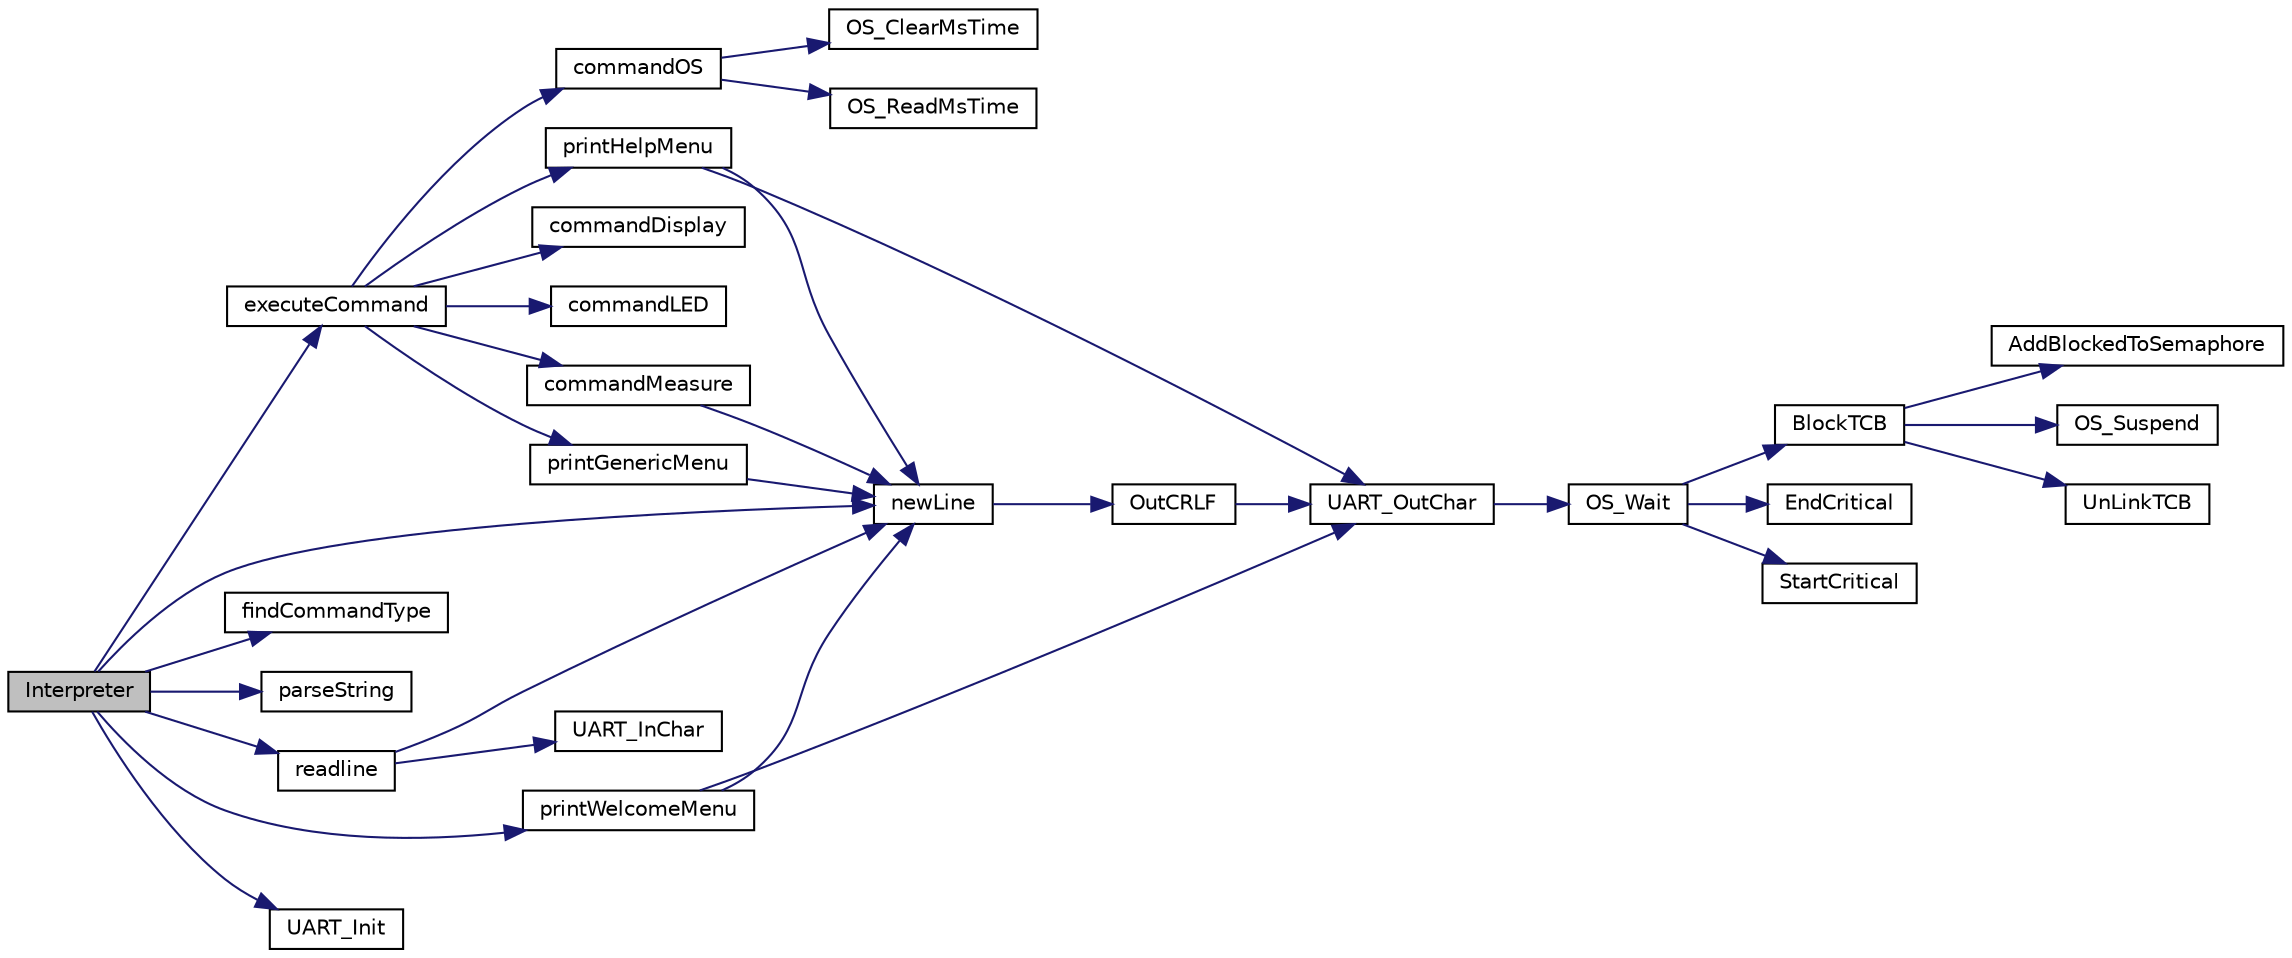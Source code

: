 digraph "Interpreter"
{
 // LATEX_PDF_SIZE
  edge [fontname="Helvetica",fontsize="10",labelfontname="Helvetica",labelfontsize="10"];
  node [fontname="Helvetica",fontsize="10",shape=record];
  rankdir="LR";
  Node1 [label="Interpreter",height=0.2,width=0.4,color="black", fillcolor="grey75", style="filled", fontcolor="black",tooltip=" "];
  Node1 -> Node2 [color="midnightblue",fontsize="10",style="solid",fontname="Helvetica"];
  Node2 [label="executeCommand",height=0.2,width=0.4,color="black", fillcolor="white", style="filled",URL="$_interpreter_8c.html#a9114c4f99de7fb28b6e220b582ff86af",tooltip=" "];
  Node2 -> Node3 [color="midnightblue",fontsize="10",style="solid",fontname="Helvetica"];
  Node3 [label="commandDisplay",height=0.2,width=0.4,color="black", fillcolor="white", style="filled",URL="$_interpreter_8c.html#a115df44bc26fcdfbb13fd046e4ed29cd",tooltip=" "];
  Node2 -> Node4 [color="midnightblue",fontsize="10",style="solid",fontname="Helvetica"];
  Node4 [label="commandLED",height=0.2,width=0.4,color="black", fillcolor="white", style="filled",URL="$_interpreter_8c.html#ab0b16b013847b083bcaed21b01ac975f",tooltip=" "];
  Node2 -> Node5 [color="midnightblue",fontsize="10",style="solid",fontname="Helvetica"];
  Node5 [label="commandMeasure",height=0.2,width=0.4,color="black", fillcolor="white", style="filled",URL="$_interpreter_8c.html#a35e8d00822acb2f8b65e5f903a5474dd",tooltip=" "];
  Node5 -> Node6 [color="midnightblue",fontsize="10",style="solid",fontname="Helvetica"];
  Node6 [label="newLine",height=0.2,width=0.4,color="black", fillcolor="white", style="filled",URL="$_interpreter_8c.html#ac43fd57408ef9782a78ad90b3d466ed6",tooltip=" "];
  Node6 -> Node7 [color="midnightblue",fontsize="10",style="solid",fontname="Helvetica"];
  Node7 [label="OutCRLF",height=0.2,width=0.4,color="black", fillcolor="white", style="filled",URL="$_u_a_r_t0_8c.html#ae57176b8f54ba3f337f15238d7cf8ba6",tooltip=" "];
  Node7 -> Node8 [color="midnightblue",fontsize="10",style="solid",fontname="Helvetica"];
  Node8 [label="UART_OutChar",height=0.2,width=0.4,color="black", fillcolor="white", style="filled",URL="$_u_a_r_t0_8c.html#a4ef2f92682b12a347cf1f81cccda4da7",tooltip=" "];
  Node8 -> Node9 [color="midnightblue",fontsize="10",style="solid",fontname="Helvetica"];
  Node9 [label="OS_Wait",height=0.2,width=0.4,color="black", fillcolor="white", style="filled",URL="$_o_s_8c.html#aad29612829941c857ed685f40e193cd0",tooltip="semaphore value decrement"];
  Node9 -> Node10 [color="midnightblue",fontsize="10",style="solid",fontname="Helvetica"];
  Node10 [label="BlockTCB",height=0.2,width=0.4,color="black", fillcolor="white", style="filled",URL="$_o_s_8c.html#aef10d0f111dd7005eb47910c2c539774",tooltip="Add current TCB to blocked list then yield, ratatatat."];
  Node10 -> Node11 [color="midnightblue",fontsize="10",style="solid",fontname="Helvetica"];
  Node11 [label="AddBlockedToSemaphore",height=0.2,width=0.4,color="black", fillcolor="white", style="filled",URL="$_o_s_8c.html#adf29cacb24e7fe15bc46811f994eaa57",tooltip="Add TCB to blocked Linked list of semaphore."];
  Node10 -> Node12 [color="midnightblue",fontsize="10",style="solid",fontname="Helvetica"];
  Node12 [label="OS_Suspend",height=0.2,width=0.4,color="black", fillcolor="white", style="filled",URL="$_o_s_8c.html#a4e71587568a2a48931a35615cad1b5db",tooltip="This function suspends current thread by forcing context switch call."];
  Node10 -> Node13 [color="midnightblue",fontsize="10",style="solid",fontname="Helvetica"];
  Node13 [label="UnLinkTCB",height=0.2,width=0.4,color="black", fillcolor="white", style="filled",URL="$_o_s_8c.html#aad5d03b551650383d80786160b0c5e37",tooltip="UnLinkTCB Remove thread form Doubly LL of TCB, copy pasta."];
  Node9 -> Node14 [color="midnightblue",fontsize="10",style="solid",fontname="Helvetica"];
  Node14 [label="EndCritical",height=0.2,width=0.4,color="black", fillcolor="white", style="filled",URL="$startup_8h.html#a334154d527e554c179f59f15789a9034",tooltip="End of critical section (ISR = prev ISR) @parameter sr previously saved PSR."];
  Node9 -> Node15 [color="midnightblue",fontsize="10",style="solid",fontname="Helvetica"];
  Node15 [label="StartCritical",height=0.2,width=0.4,color="black", fillcolor="white", style="filled",URL="$startup_8h.html#a2bd85031589c754845b826ef8a50fe15",tooltip="Start Criticat Sections, Disable Global Interrupts."];
  Node2 -> Node16 [color="midnightblue",fontsize="10",style="solid",fontname="Helvetica"];
  Node16 [label="commandOS",height=0.2,width=0.4,color="black", fillcolor="white", style="filled",URL="$_interpreter_8c.html#a0cbe8bf10240e56591ca4fd9a4dc5683",tooltip=" "];
  Node16 -> Node17 [color="midnightblue",fontsize="10",style="solid",fontname="Helvetica"];
  Node17 [label="OS_ClearMsTime",height=0.2,width=0.4,color="black", fillcolor="white", style="filled",URL="$_o_s_8c.html#ace6ec4b7947542f7d7ff3104d8c759bd",tooltip=" "];
  Node16 -> Node18 [color="midnightblue",fontsize="10",style="solid",fontname="Helvetica"];
  Node18 [label="OS_ReadMsTime",height=0.2,width=0.4,color="black", fillcolor="white", style="filled",URL="$_o_s_8c.html#a866f6e5e80d65996a8411092f8a94524",tooltip=" "];
  Node2 -> Node19 [color="midnightblue",fontsize="10",style="solid",fontname="Helvetica"];
  Node19 [label="printGenericMenu",height=0.2,width=0.4,color="black", fillcolor="white", style="filled",URL="$_interpreter_8c.html#a10ac54ed249ffb7aee617ea4c511a844",tooltip=" "];
  Node19 -> Node6 [color="midnightblue",fontsize="10",style="solid",fontname="Helvetica"];
  Node2 -> Node20 [color="midnightblue",fontsize="10",style="solid",fontname="Helvetica"];
  Node20 [label="printHelpMenu",height=0.2,width=0.4,color="black", fillcolor="white", style="filled",URL="$_interpreter_8c.html#a3d4a924cff71a4caf3cfd637e41573df",tooltip=" "];
  Node20 -> Node6 [color="midnightblue",fontsize="10",style="solid",fontname="Helvetica"];
  Node20 -> Node8 [color="midnightblue",fontsize="10",style="solid",fontname="Helvetica"];
  Node1 -> Node21 [color="midnightblue",fontsize="10",style="solid",fontname="Helvetica"];
  Node21 [label="findCommandType",height=0.2,width=0.4,color="black", fillcolor="white", style="filled",URL="$_interpreter_8c.html#a149e93a5d83b7ddc89ebe8b7fefdcbe5",tooltip=" "];
  Node1 -> Node6 [color="midnightblue",fontsize="10",style="solid",fontname="Helvetica"];
  Node1 -> Node22 [color="midnightblue",fontsize="10",style="solid",fontname="Helvetica"];
  Node22 [label="parseString",height=0.2,width=0.4,color="black", fillcolor="white", style="filled",URL="$_interpreter_8c.html#aee5b836a491eb27d4f813f17f8682873",tooltip=" "];
  Node1 -> Node23 [color="midnightblue",fontsize="10",style="solid",fontname="Helvetica"];
  Node23 [label="printWelcomeMenu",height=0.2,width=0.4,color="black", fillcolor="white", style="filled",URL="$_interpreter_8c.html#a5bca4abc7a5cf09ca8daea25e5d67d85",tooltip=" "];
  Node23 -> Node6 [color="midnightblue",fontsize="10",style="solid",fontname="Helvetica"];
  Node23 -> Node8 [color="midnightblue",fontsize="10",style="solid",fontname="Helvetica"];
  Node1 -> Node24 [color="midnightblue",fontsize="10",style="solid",fontname="Helvetica"];
  Node24 [label="readline",height=0.2,width=0.4,color="black", fillcolor="white", style="filled",URL="$_interpreter_8c.html#a72b8ebb864d5a2ab2a3feef2a9ba2689",tooltip=" "];
  Node24 -> Node6 [color="midnightblue",fontsize="10",style="solid",fontname="Helvetica"];
  Node24 -> Node25 [color="midnightblue",fontsize="10",style="solid",fontname="Helvetica"];
  Node25 [label="UART_InChar",height=0.2,width=0.4,color="black", fillcolor="white", style="filled",URL="$_u_a_r_t0_8c.html#a00e894bb188320a2f4dcd5a78b80da52",tooltip=" "];
  Node1 -> Node26 [color="midnightblue",fontsize="10",style="solid",fontname="Helvetica"];
  Node26 [label="UART_Init",height=0.2,width=0.4,color="black", fillcolor="white", style="filled",URL="$_u_a_r_t0_8h.html#ad5cbed2a2222bb84e8b5c1caaa50634e",tooltip=" "];
}
